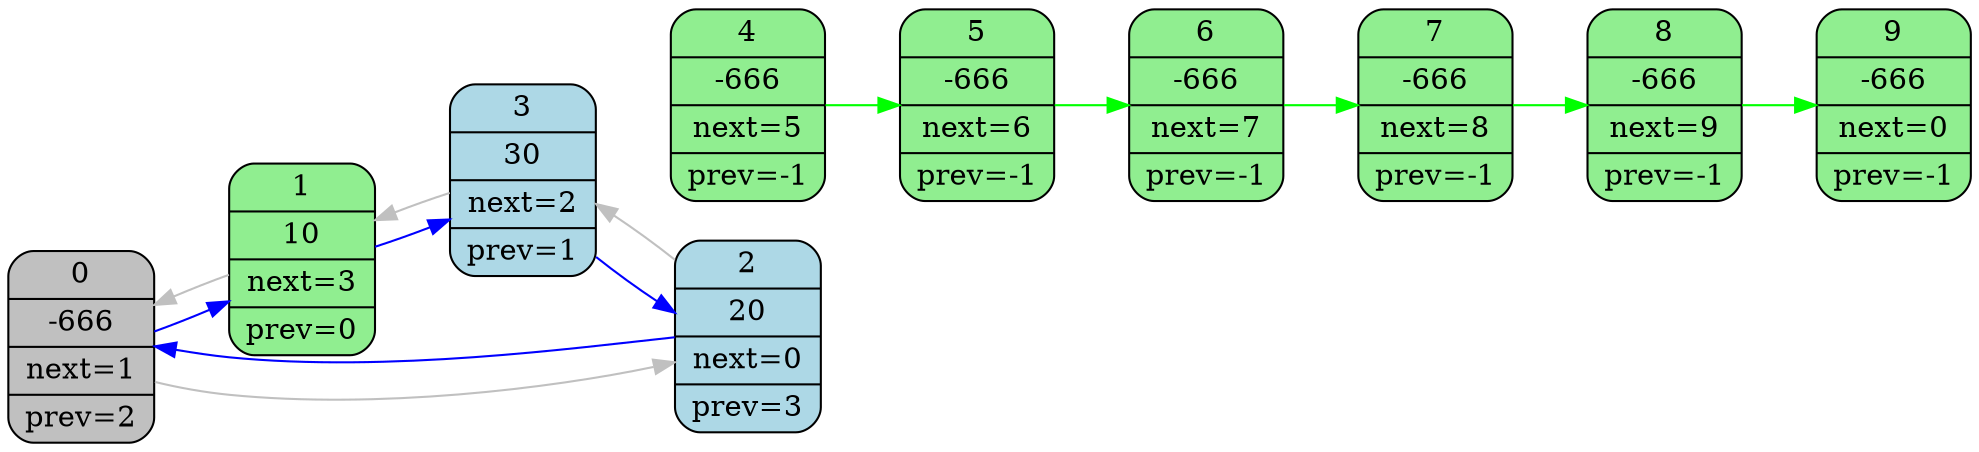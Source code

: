 digraph List {
	rankdir=LR

	node0 [shape=Mrecord, style="rounded, filled", label="0 | -666 | next=1 | prev=2", fillcolor="grey"];
	node1 [shape=Mrecord, style="rounded, filled", label="1 | 10 | next=3 | prev=0", fillcolor="lightblue"];
	node2 [shape=Mrecord, style="rounded, filled", label="2 | 20 | next=0 | prev=3", fillcolor="lightblue"];
	node3 [shape=Mrecord, style="rounded, filled", label="3 | 30 | next=2 | prev=1", fillcolor="lightblue"];
	node4 [shape=Mrecord, style="rounded, filled", label="4 | -666 | next=5 | prev=-1", fillcolor="lightgreen"];
	node5 [shape=Mrecord, style="rounded, filled", label="5 | -666 | next=6 | prev=-1", fillcolor="lightgreen"];
	node6 [shape=Mrecord, style="rounded, filled", label="6 | -666 | next=7 | prev=-1", fillcolor="lightgreen"];
	node7 [shape=Mrecord, style="rounded, filled", label="7 | -666 | next=8 | prev=-1", fillcolor="lightgreen"];
	node8 [shape=Mrecord, style="rounded, filled", label="8 | -666 | next=9 | prev=-1", fillcolor="lightgreen"];
	node9 [shape=Mrecord, style="rounded, filled", label="9 | -666 | next=0 | prev=-1", fillcolor="lightgreen"];

	node1 -> node2 [style = "invis"]
	node3 -> node4 [style = "invis"]
	node2 -> node3 [style = "invis"]

	edge[color=blue];
  	node0 -> node1
  	node1 -> node3
	node3 -> node2
	node2 -> node0

	edge[color=gray]
	node0 -> node2
  	node2 -> node3
	node3 -> node1
	node1 -> node0

	edge[color=green]
	node4
	node4 -> node5
	node1 [fillcolor ="lightgreen"]
	node5 -> node6
	node5 [fillcolor ="lightgreen"]
	node6 -> node7
	node6 [fillcolor ="lightgreen"]
	node7 -> node8
	node7 [fillcolor ="lightgreen"]
	node8 -> node9
	node8 [fillcolor ="lightgreen"]
	node9 [fillcolor="lightgreen"]
  }